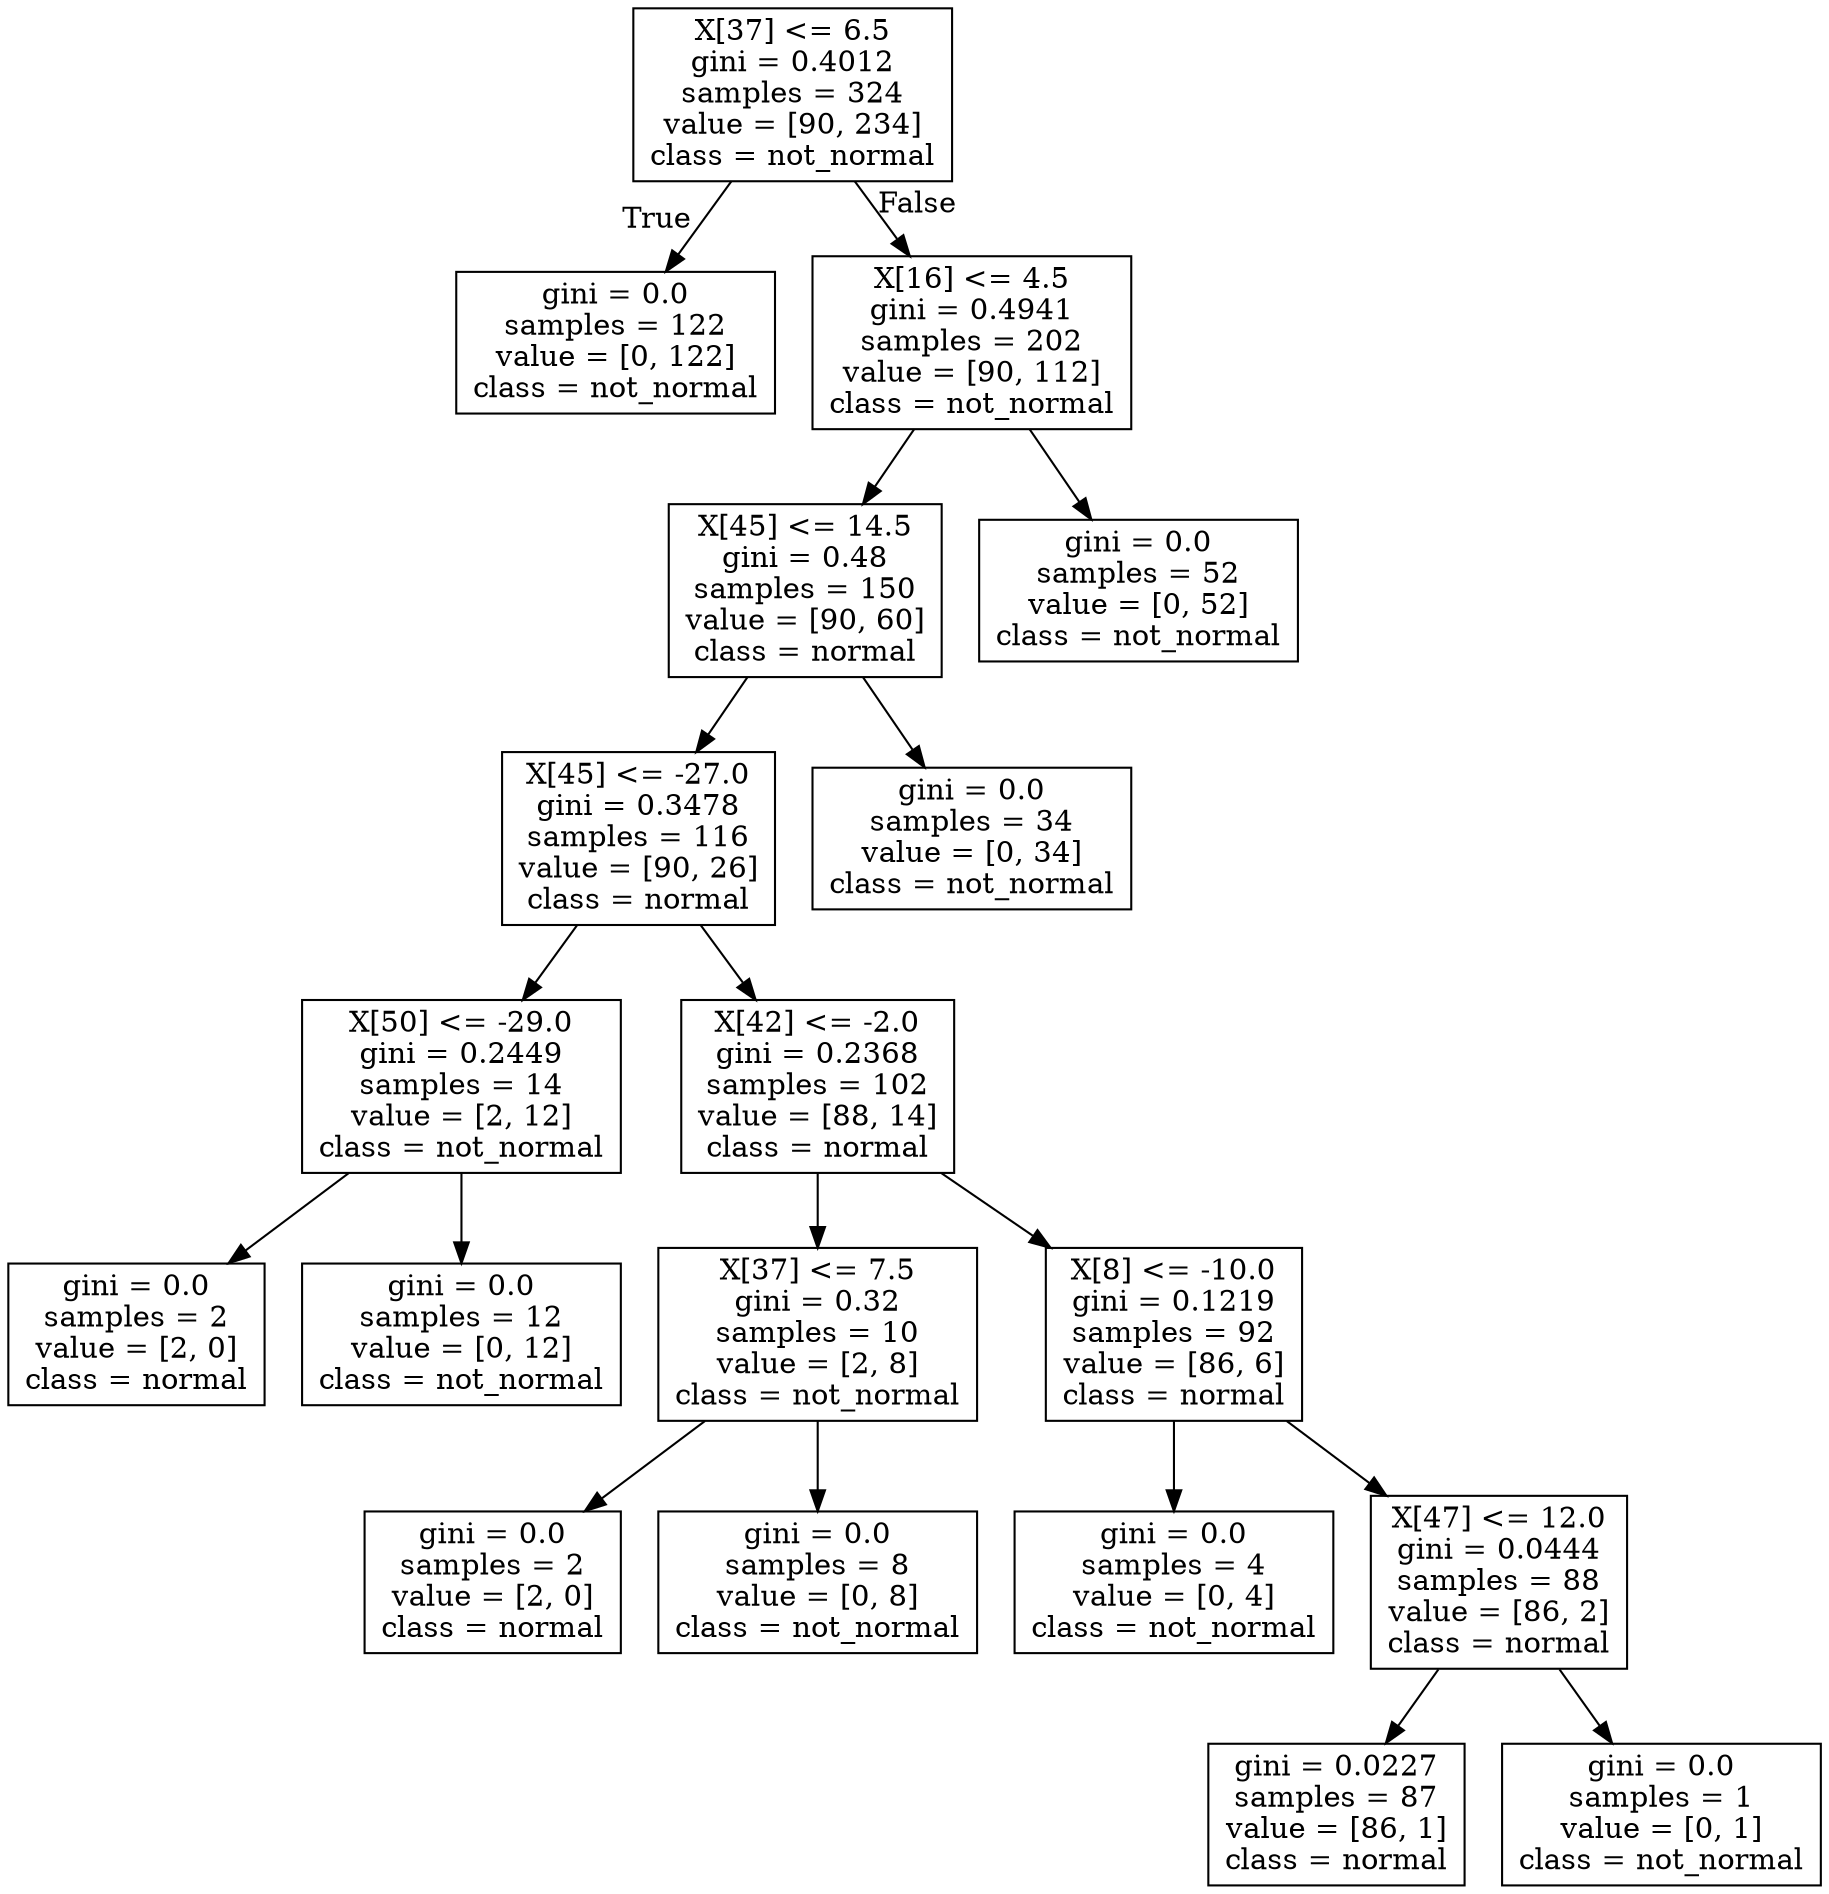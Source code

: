 digraph Tree {
node [shape=box] ;
0 [label="X[37] <= 6.5\ngini = 0.4012\nsamples = 324\nvalue = [90, 234]\nclass = not_normal"] ;
1 [label="gini = 0.0\nsamples = 122\nvalue = [0, 122]\nclass = not_normal"] ;
0 -> 1 [labeldistance=2.5, labelangle=45, headlabel="True"] ;
2 [label="X[16] <= 4.5\ngini = 0.4941\nsamples = 202\nvalue = [90, 112]\nclass = not_normal"] ;
0 -> 2 [labeldistance=2.5, labelangle=-45, headlabel="False"] ;
3 [label="X[45] <= 14.5\ngini = 0.48\nsamples = 150\nvalue = [90, 60]\nclass = normal"] ;
2 -> 3 ;
5 [label="X[45] <= -27.0\ngini = 0.3478\nsamples = 116\nvalue = [90, 26]\nclass = normal"] ;
3 -> 5 ;
7 [label="X[50] <= -29.0\ngini = 0.2449\nsamples = 14\nvalue = [2, 12]\nclass = not_normal"] ;
5 -> 7 ;
13 [label="gini = 0.0\nsamples = 2\nvalue = [2, 0]\nclass = normal"] ;
7 -> 13 ;
14 [label="gini = 0.0\nsamples = 12\nvalue = [0, 12]\nclass = not_normal"] ;
7 -> 14 ;
8 [label="X[42] <= -2.0\ngini = 0.2368\nsamples = 102\nvalue = [88, 14]\nclass = normal"] ;
5 -> 8 ;
9 [label="X[37] <= 7.5\ngini = 0.32\nsamples = 10\nvalue = [2, 8]\nclass = not_normal"] ;
8 -> 9 ;
15 [label="gini = 0.0\nsamples = 2\nvalue = [2, 0]\nclass = normal"] ;
9 -> 15 ;
16 [label="gini = 0.0\nsamples = 8\nvalue = [0, 8]\nclass = not_normal"] ;
9 -> 16 ;
10 [label="X[8] <= -10.0\ngini = 0.1219\nsamples = 92\nvalue = [86, 6]\nclass = normal"] ;
8 -> 10 ;
11 [label="gini = 0.0\nsamples = 4\nvalue = [0, 4]\nclass = not_normal"] ;
10 -> 11 ;
12 [label="X[47] <= 12.0\ngini = 0.0444\nsamples = 88\nvalue = [86, 2]\nclass = normal"] ;
10 -> 12 ;
17 [label="gini = 0.0227\nsamples = 87\nvalue = [86, 1]\nclass = normal"] ;
12 -> 17 ;
18 [label="gini = 0.0\nsamples = 1\nvalue = [0, 1]\nclass = not_normal"] ;
12 -> 18 ;
6 [label="gini = 0.0\nsamples = 34\nvalue = [0, 34]\nclass = not_normal"] ;
3 -> 6 ;
4 [label="gini = 0.0\nsamples = 52\nvalue = [0, 52]\nclass = not_normal"] ;
2 -> 4 ;
}